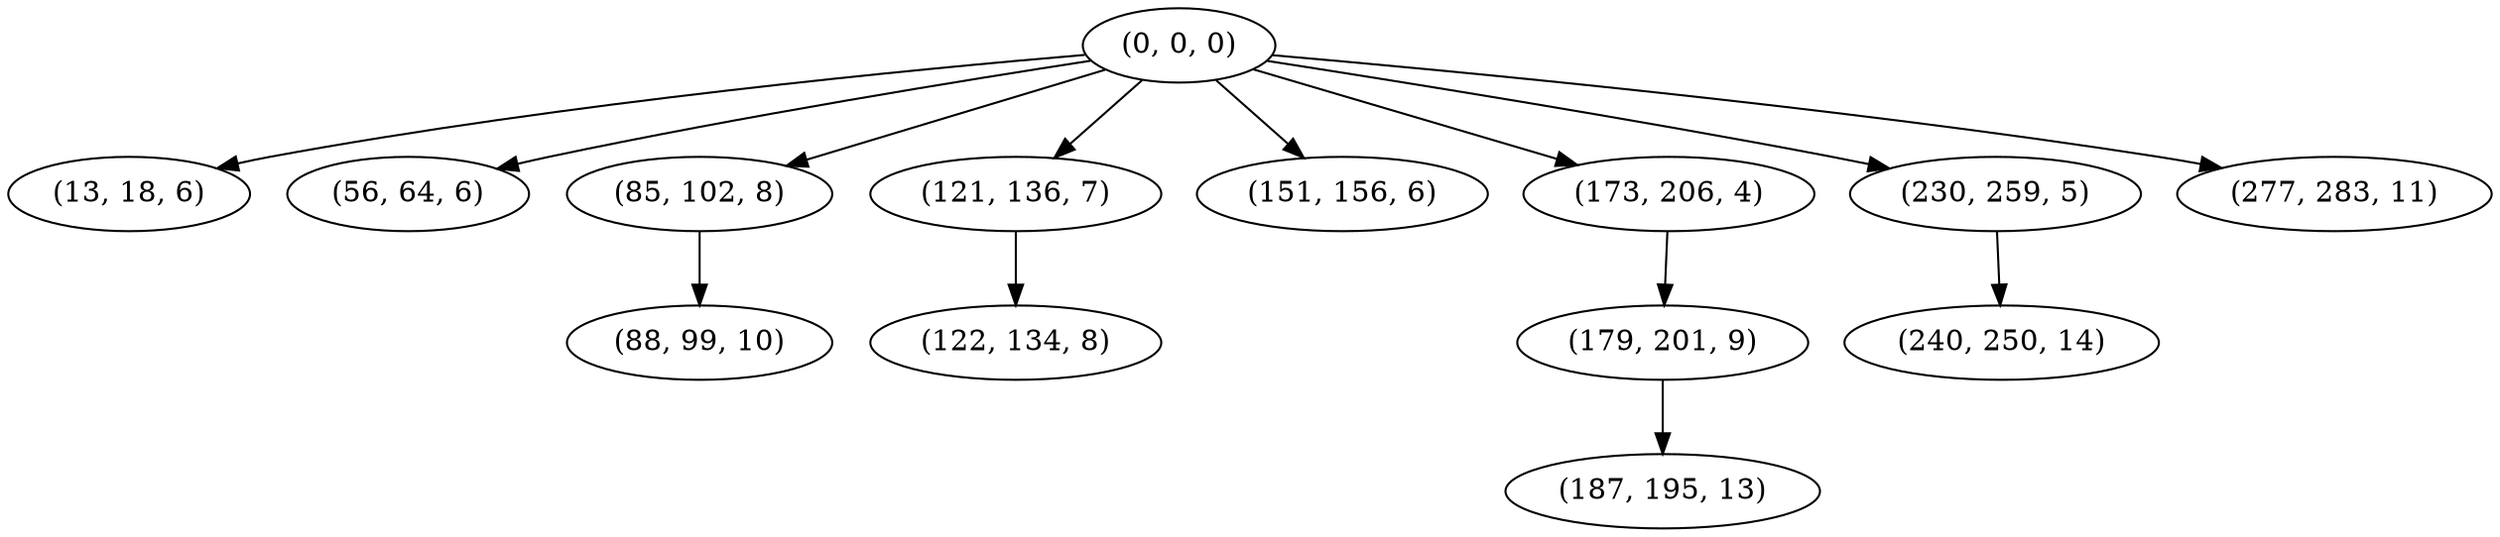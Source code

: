 digraph tree {
    "(0, 0, 0)";
    "(13, 18, 6)";
    "(56, 64, 6)";
    "(85, 102, 8)";
    "(88, 99, 10)";
    "(121, 136, 7)";
    "(122, 134, 8)";
    "(151, 156, 6)";
    "(173, 206, 4)";
    "(179, 201, 9)";
    "(187, 195, 13)";
    "(230, 259, 5)";
    "(240, 250, 14)";
    "(277, 283, 11)";
    "(0, 0, 0)" -> "(13, 18, 6)";
    "(0, 0, 0)" -> "(56, 64, 6)";
    "(0, 0, 0)" -> "(85, 102, 8)";
    "(0, 0, 0)" -> "(121, 136, 7)";
    "(0, 0, 0)" -> "(151, 156, 6)";
    "(0, 0, 0)" -> "(173, 206, 4)";
    "(0, 0, 0)" -> "(230, 259, 5)";
    "(0, 0, 0)" -> "(277, 283, 11)";
    "(85, 102, 8)" -> "(88, 99, 10)";
    "(121, 136, 7)" -> "(122, 134, 8)";
    "(173, 206, 4)" -> "(179, 201, 9)";
    "(179, 201, 9)" -> "(187, 195, 13)";
    "(230, 259, 5)" -> "(240, 250, 14)";
}
